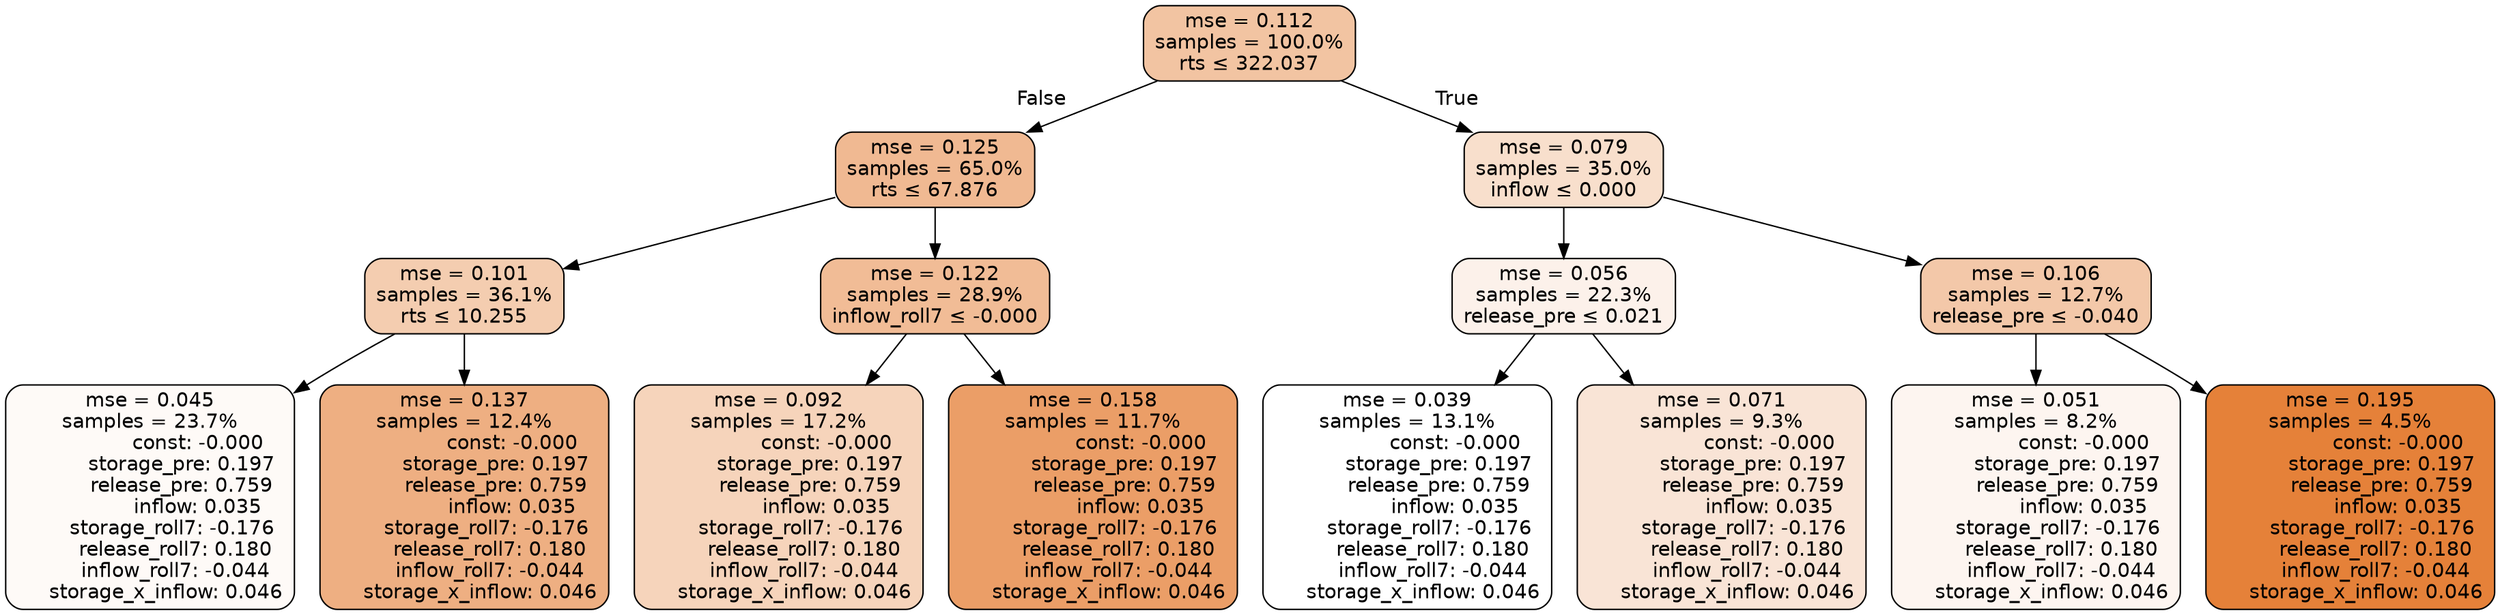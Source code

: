 digraph tree {
node [shape=rectangle, style="filled, rounded", color="black", fontname=helvetica] ;
edge [fontname=helvetica] ;
	"0" [label="mse = 0.112
samples = 100.0%
rts &le; 322.037", fillcolor="#f2c4a2"]
	"1" [label="mse = 0.125
samples = 65.0%
rts &le; 67.876", fillcolor="#f0b992"]
	"2" [label="mse = 0.101
samples = 36.1%
rts &le; 10.255", fillcolor="#f4cdb0"]
	"3" [label="mse = 0.045
samples = 23.7%
               const: -0.000
          storage_pre: 0.197
          release_pre: 0.759
               inflow: 0.035
       storage_roll7: -0.176
        release_roll7: 0.180
        inflow_roll7: -0.044
     storage_x_inflow: 0.046", fillcolor="#fefaf7"]
	"4" [label="mse = 0.137
samples = 12.4%
               const: -0.000
          storage_pre: 0.197
          release_pre: 0.759
               inflow: 0.035
       storage_roll7: -0.176
        release_roll7: 0.180
        inflow_roll7: -0.044
     storage_x_inflow: 0.046", fillcolor="#eeaf82"]
	"5" [label="mse = 0.122
samples = 28.9%
inflow_roll7 &le; -0.000", fillcolor="#f1bc96"]
	"6" [label="mse = 0.092
samples = 17.2%
               const: -0.000
          storage_pre: 0.197
          release_pre: 0.759
               inflow: 0.035
       storage_roll7: -0.176
        release_roll7: 0.180
        inflow_roll7: -0.044
     storage_x_inflow: 0.046", fillcolor="#f6d4bb"]
	"7" [label="mse = 0.158
samples = 11.7%
               const: -0.000
          storage_pre: 0.197
          release_pre: 0.759
               inflow: 0.035
       storage_roll7: -0.176
        release_roll7: 0.180
        inflow_roll7: -0.044
     storage_x_inflow: 0.046", fillcolor="#eb9e67"]
	"8" [label="mse = 0.079
samples = 35.0%
inflow &le; 0.000", fillcolor="#f8dfcc"]
	"9" [label="mse = 0.056
samples = 22.3%
release_pre &le; 0.021", fillcolor="#fcf1ea"]
	"10" [label="mse = 0.039
samples = 13.1%
               const: -0.000
          storage_pre: 0.197
          release_pre: 0.759
               inflow: 0.035
       storage_roll7: -0.176
        release_roll7: 0.180
        inflow_roll7: -0.044
     storage_x_inflow: 0.046", fillcolor="#ffffff"]
	"11" [label="mse = 0.071
samples = 9.3%
               const: -0.000
          storage_pre: 0.197
          release_pre: 0.759
               inflow: 0.035
       storage_roll7: -0.176
        release_roll7: 0.180
        inflow_roll7: -0.044
     storage_x_inflow: 0.046", fillcolor="#f9e4d6"]
	"12" [label="mse = 0.106
samples = 12.7%
release_pre &le; -0.040", fillcolor="#f3c8a9"]
	"13" [label="mse = 0.051
samples = 8.2%
               const: -0.000
          storage_pre: 0.197
          release_pre: 0.759
               inflow: 0.035
       storage_roll7: -0.176
        release_roll7: 0.180
        inflow_roll7: -0.044
     storage_x_inflow: 0.046", fillcolor="#fdf5f0"]
	"14" [label="mse = 0.195
samples = 4.5%
               const: -0.000
          storage_pre: 0.197
          release_pre: 0.759
               inflow: 0.035
       storage_roll7: -0.176
        release_roll7: 0.180
        inflow_roll7: -0.044
     storage_x_inflow: 0.046", fillcolor="#e58139"]

	"0" -> "1" [labeldistance=2.5, labelangle=45, headlabel="False"]
	"1" -> "2"
	"2" -> "3"
	"2" -> "4"
	"1" -> "5"
	"5" -> "6"
	"5" -> "7"
	"0" -> "8" [labeldistance=2.5, labelangle=-45, headlabel="True"]
	"8" -> "9"
	"9" -> "10"
	"9" -> "11"
	"8" -> "12"
	"12" -> "13"
	"12" -> "14"
}